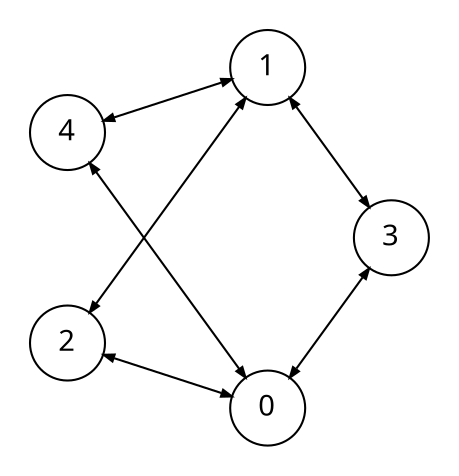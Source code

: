 digraph {
    node [shape=circle, fontname="Operator Mono"];
    edge [arrowsize=0.5];
    layout=circo;
    pad=0.2;

    subgraph cluster_0 {
        style="dashed";
        0 [label="0"];
        1 [label="1"];
    }

    subgraph cluster_1 {
        style="dashed";
        2 [label="2"];
        3 [label="3"];
        4 [label="4"];
    }

    0 -> 2 [dir="both"];
    1 -> 2 [dir="both"];
    0 -> 3 [dir="both"];
    1 -> 3 [dir="both"];
    0 -> 4 [dir="both"];
    1 -> 4 [dir="both"];
}